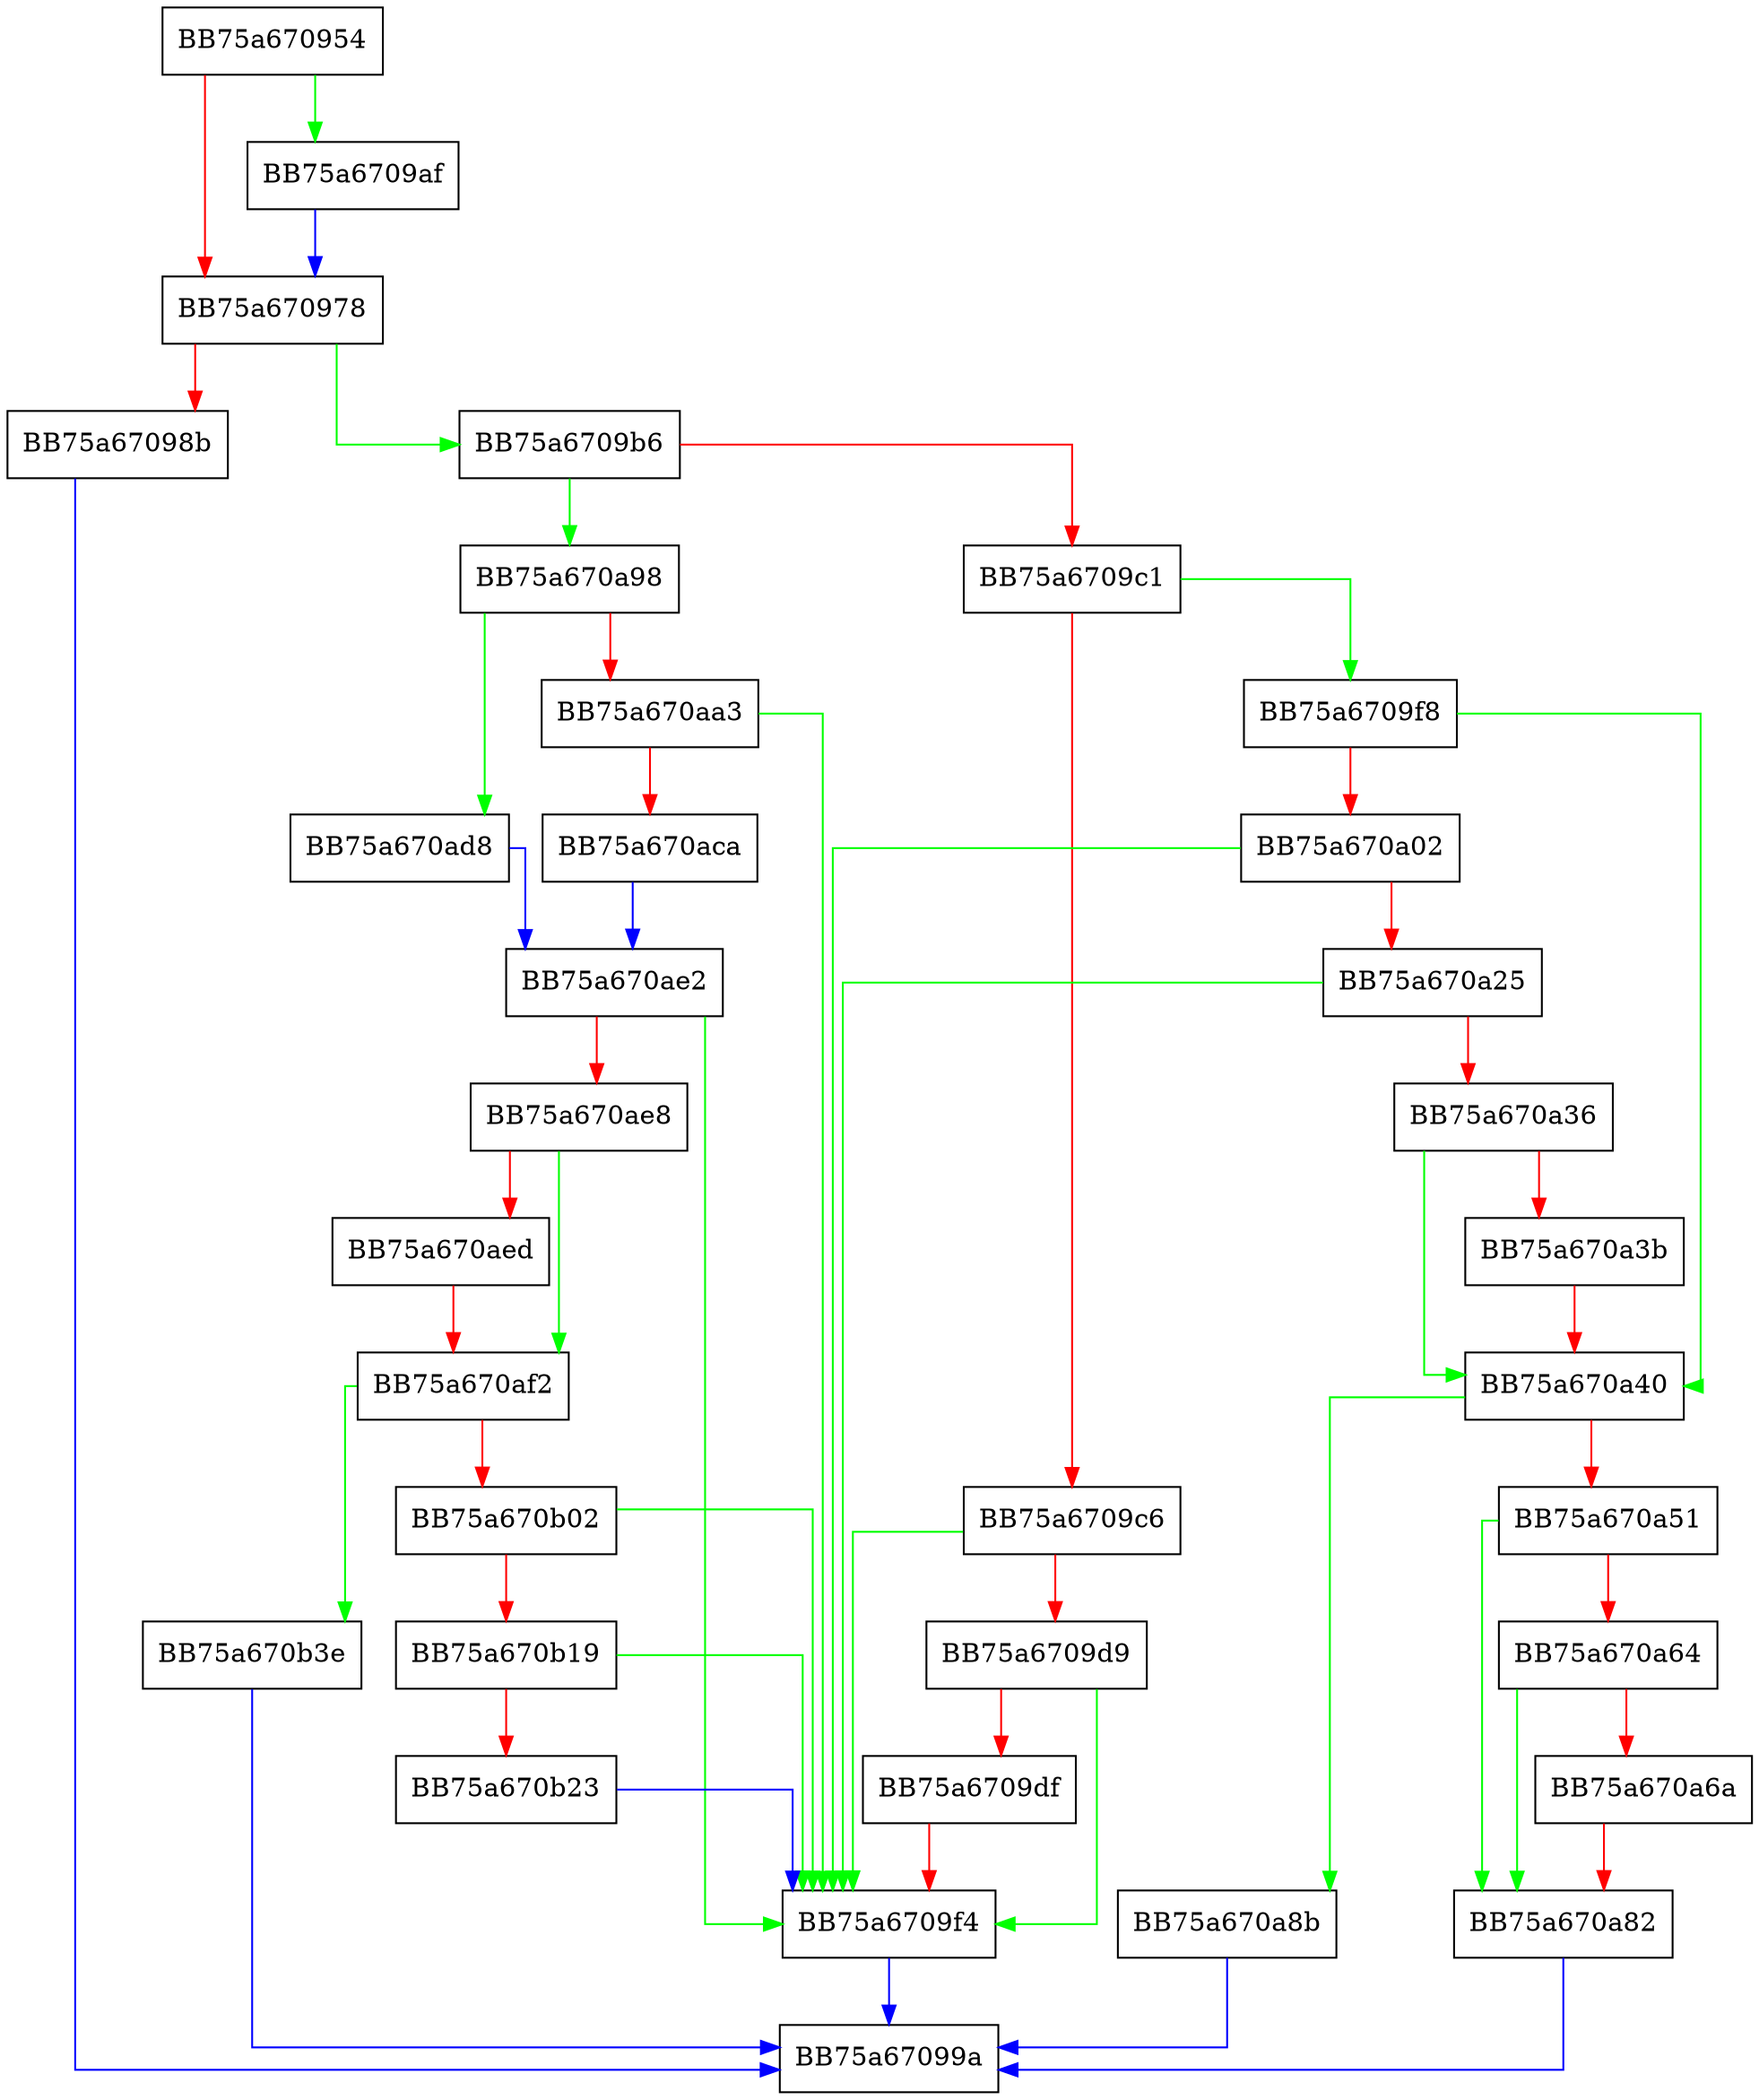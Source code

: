 digraph increment {
  node [shape="box"];
  graph [splines=ortho];
  BB75a670954 -> BB75a6709af [color="green"];
  BB75a670954 -> BB75a670978 [color="red"];
  BB75a670978 -> BB75a6709b6 [color="green"];
  BB75a670978 -> BB75a67098b [color="red"];
  BB75a67098b -> BB75a67099a [color="blue"];
  BB75a6709af -> BB75a670978 [color="blue"];
  BB75a6709b6 -> BB75a670a98 [color="green"];
  BB75a6709b6 -> BB75a6709c1 [color="red"];
  BB75a6709c1 -> BB75a6709f8 [color="green"];
  BB75a6709c1 -> BB75a6709c6 [color="red"];
  BB75a6709c6 -> BB75a6709f4 [color="green"];
  BB75a6709c6 -> BB75a6709d9 [color="red"];
  BB75a6709d9 -> BB75a6709f4 [color="green"];
  BB75a6709d9 -> BB75a6709df [color="red"];
  BB75a6709df -> BB75a6709f4 [color="red"];
  BB75a6709f4 -> BB75a67099a [color="blue"];
  BB75a6709f8 -> BB75a670a40 [color="green"];
  BB75a6709f8 -> BB75a670a02 [color="red"];
  BB75a670a02 -> BB75a6709f4 [color="green"];
  BB75a670a02 -> BB75a670a25 [color="red"];
  BB75a670a25 -> BB75a6709f4 [color="green"];
  BB75a670a25 -> BB75a670a36 [color="red"];
  BB75a670a36 -> BB75a670a40 [color="green"];
  BB75a670a36 -> BB75a670a3b [color="red"];
  BB75a670a3b -> BB75a670a40 [color="red"];
  BB75a670a40 -> BB75a670a8b [color="green"];
  BB75a670a40 -> BB75a670a51 [color="red"];
  BB75a670a51 -> BB75a670a82 [color="green"];
  BB75a670a51 -> BB75a670a64 [color="red"];
  BB75a670a64 -> BB75a670a82 [color="green"];
  BB75a670a64 -> BB75a670a6a [color="red"];
  BB75a670a6a -> BB75a670a82 [color="red"];
  BB75a670a82 -> BB75a67099a [color="blue"];
  BB75a670a8b -> BB75a67099a [color="blue"];
  BB75a670a98 -> BB75a670ad8 [color="green"];
  BB75a670a98 -> BB75a670aa3 [color="red"];
  BB75a670aa3 -> BB75a6709f4 [color="green"];
  BB75a670aa3 -> BB75a670aca [color="red"];
  BB75a670aca -> BB75a670ae2 [color="blue"];
  BB75a670ad8 -> BB75a670ae2 [color="blue"];
  BB75a670ae2 -> BB75a6709f4 [color="green"];
  BB75a670ae2 -> BB75a670ae8 [color="red"];
  BB75a670ae8 -> BB75a670af2 [color="green"];
  BB75a670ae8 -> BB75a670aed [color="red"];
  BB75a670aed -> BB75a670af2 [color="red"];
  BB75a670af2 -> BB75a670b3e [color="green"];
  BB75a670af2 -> BB75a670b02 [color="red"];
  BB75a670b02 -> BB75a6709f4 [color="green"];
  BB75a670b02 -> BB75a670b19 [color="red"];
  BB75a670b19 -> BB75a6709f4 [color="green"];
  BB75a670b19 -> BB75a670b23 [color="red"];
  BB75a670b23 -> BB75a6709f4 [color="blue"];
  BB75a670b3e -> BB75a67099a [color="blue"];
}